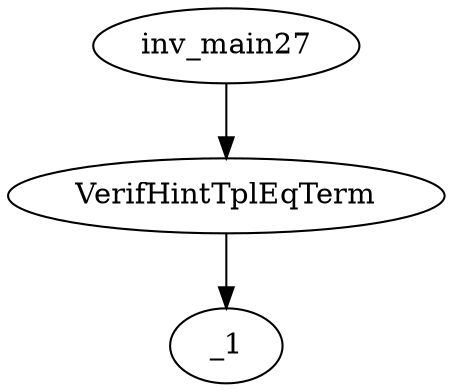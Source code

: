 digraph dag {
0 [label="inv_main27"];
1 [label="VerifHintTplEqTerm"];
2 [label="_1"];
0->1
1 -> 2
}

